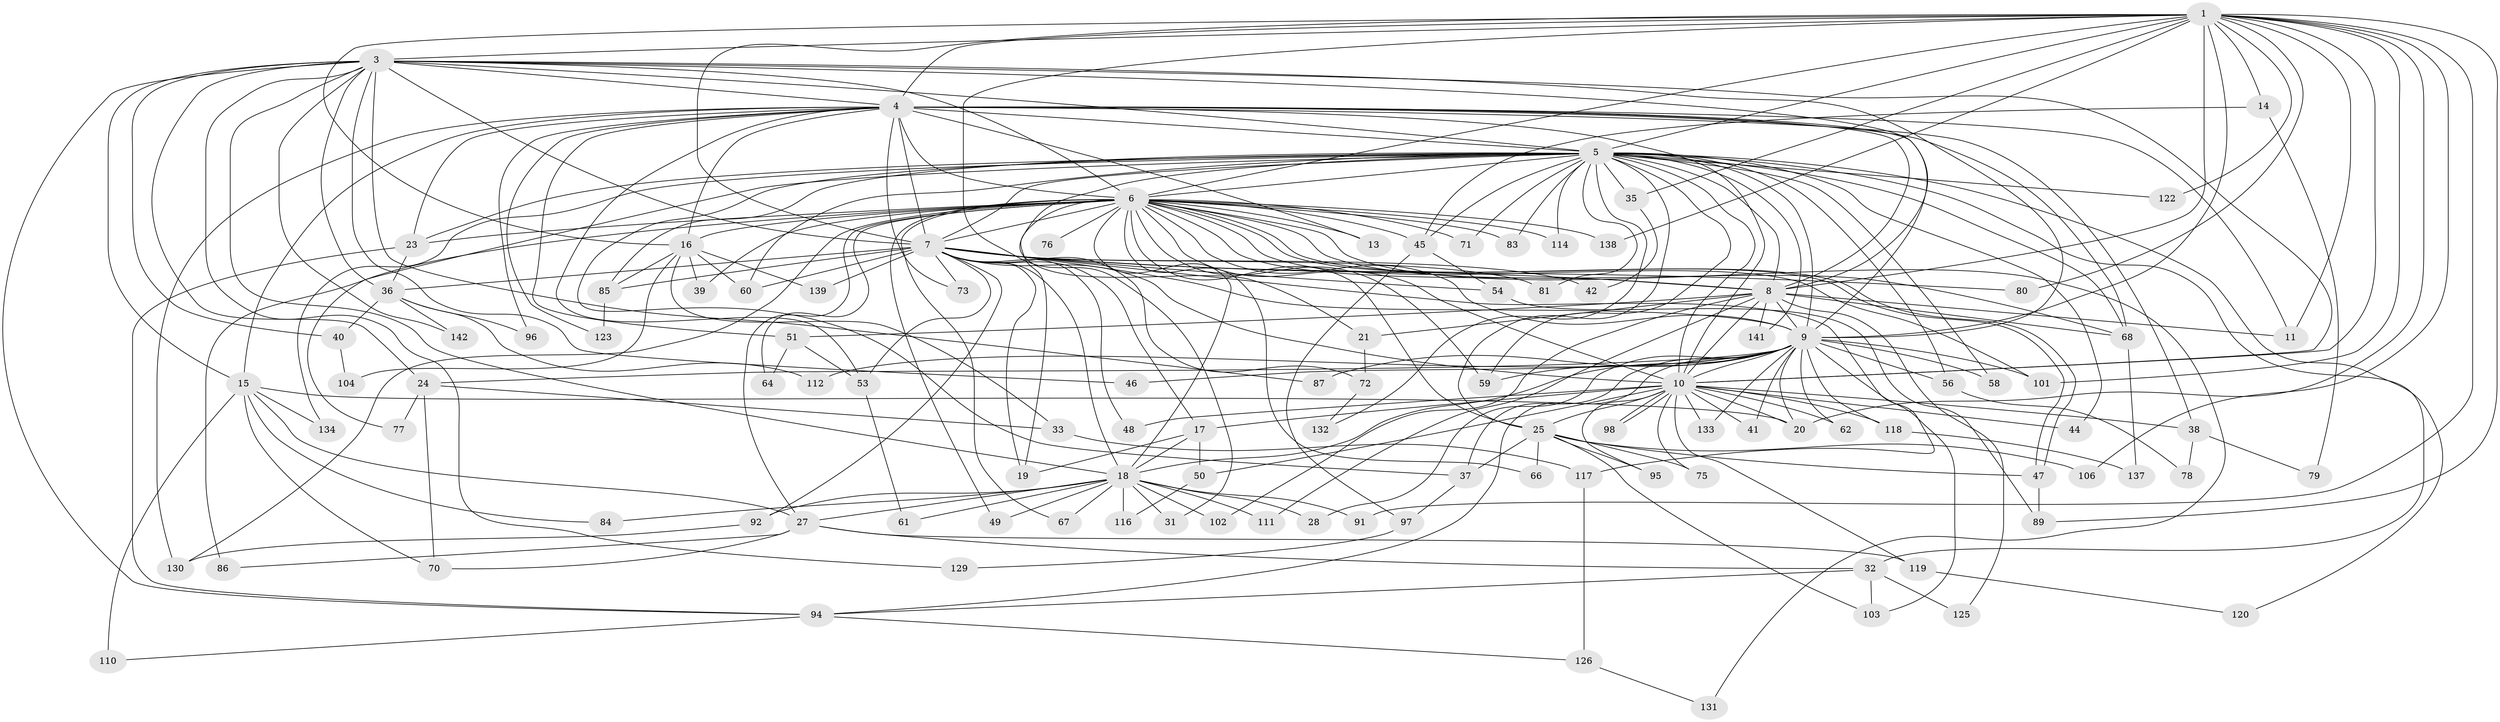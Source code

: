 // Generated by graph-tools (version 1.1) at 2025/23/03/03/25 07:23:37]
// undirected, 108 vertices, 260 edges
graph export_dot {
graph [start="1"]
  node [color=gray90,style=filled];
  1 [super="+2"];
  3 [super="+26"];
  4 [super="+124"];
  5 [super="+12"];
  6 [super="+52"];
  7 [super="+43"];
  8 [super="+109"];
  9 [super="+22"];
  10 [super="+34"];
  11 [super="+105"];
  13;
  14;
  15 [super="+29"];
  16 [super="+57"];
  17 [super="+143"];
  18 [super="+30"];
  19 [super="+93"];
  20 [super="+65"];
  21;
  23;
  24;
  25 [super="+55"];
  27 [super="+108"];
  28;
  31;
  32 [super="+99"];
  33;
  35;
  36 [super="+69"];
  37 [super="+82"];
  38;
  39;
  40;
  41;
  42;
  44;
  45 [super="+74"];
  46;
  47 [super="+128"];
  48;
  49;
  50;
  51;
  53 [super="+63"];
  54;
  56;
  58;
  59 [super="+90"];
  60 [super="+88"];
  61;
  62;
  64;
  66;
  67;
  68 [super="+107"];
  70 [super="+100"];
  71;
  72;
  73;
  75;
  76;
  77;
  78;
  79;
  80;
  81;
  83;
  84;
  85 [super="+121"];
  86 [super="+127"];
  87;
  89 [super="+115"];
  91;
  92;
  94 [super="+135"];
  95;
  96;
  97;
  98;
  101 [super="+113"];
  102;
  103 [super="+140"];
  104;
  106;
  110;
  111;
  112;
  114;
  116;
  117;
  118;
  119;
  120;
  122;
  123;
  125;
  126;
  129;
  130 [super="+136"];
  131;
  132;
  133;
  134;
  137;
  138;
  139;
  141;
  142;
  1 -- 3 [weight=2];
  1 -- 4 [weight=2];
  1 -- 5 [weight=2];
  1 -- 6 [weight=2];
  1 -- 7 [weight=2];
  1 -- 8 [weight=2];
  1 -- 9 [weight=2];
  1 -- 10 [weight=2];
  1 -- 14 [weight=2];
  1 -- 20;
  1 -- 35;
  1 -- 101;
  1 -- 106;
  1 -- 122;
  1 -- 138;
  1 -- 16;
  1 -- 80;
  1 -- 89;
  1 -- 91;
  1 -- 31;
  1 -- 11;
  3 -- 4;
  3 -- 5;
  3 -- 6;
  3 -- 7;
  3 -- 8;
  3 -- 9;
  3 -- 10;
  3 -- 15;
  3 -- 24;
  3 -- 40;
  3 -- 129;
  3 -- 142;
  3 -- 18;
  3 -- 87;
  3 -- 46;
  3 -- 94;
  3 -- 36;
  4 -- 5;
  4 -- 6;
  4 -- 7;
  4 -- 8;
  4 -- 9;
  4 -- 10;
  4 -- 11;
  4 -- 13;
  4 -- 15;
  4 -- 23;
  4 -- 38;
  4 -- 51;
  4 -- 53;
  4 -- 73;
  4 -- 96;
  4 -- 123;
  4 -- 130;
  4 -- 16;
  4 -- 68;
  5 -- 6;
  5 -- 7 [weight=2];
  5 -- 8;
  5 -- 9 [weight=2];
  5 -- 10;
  5 -- 21;
  5 -- 23;
  5 -- 32;
  5 -- 35;
  5 -- 37;
  5 -- 44;
  5 -- 45;
  5 -- 58;
  5 -- 59;
  5 -- 60;
  5 -- 71;
  5 -- 77;
  5 -- 81;
  5 -- 83;
  5 -- 114;
  5 -- 132;
  5 -- 134;
  5 -- 141;
  5 -- 56;
  5 -- 122;
  5 -- 120;
  5 -- 25;
  5 -- 85;
  5 -- 68;
  6 -- 7;
  6 -- 8;
  6 -- 9;
  6 -- 10;
  6 -- 13;
  6 -- 16;
  6 -- 18;
  6 -- 25;
  6 -- 27;
  6 -- 39;
  6 -- 47;
  6 -- 47;
  6 -- 49;
  6 -- 64;
  6 -- 66;
  6 -- 67;
  6 -- 68;
  6 -- 71;
  6 -- 76 [weight=2];
  6 -- 83;
  6 -- 86 [weight=2];
  6 -- 101;
  6 -- 114;
  6 -- 130;
  6 -- 131;
  6 -- 138;
  6 -- 23;
  6 -- 19;
  6 -- 59;
  6 -- 45;
  7 -- 8;
  7 -- 9;
  7 -- 10;
  7 -- 17 [weight=2];
  7 -- 19;
  7 -- 36;
  7 -- 42;
  7 -- 48;
  7 -- 54;
  7 -- 73;
  7 -- 80;
  7 -- 85;
  7 -- 92;
  7 -- 117;
  7 -- 139;
  7 -- 81;
  7 -- 53;
  7 -- 72;
  7 -- 60;
  7 -- 18;
  8 -- 9;
  8 -- 10;
  8 -- 11;
  8 -- 21;
  8 -- 51;
  8 -- 68 [weight=2];
  8 -- 102;
  8 -- 111;
  8 -- 125;
  8 -- 141;
  9 -- 10;
  9 -- 20;
  9 -- 24;
  9 -- 28;
  9 -- 37;
  9 -- 41;
  9 -- 46;
  9 -- 56;
  9 -- 58;
  9 -- 59;
  9 -- 62;
  9 -- 87;
  9 -- 94;
  9 -- 112;
  9 -- 118;
  9 -- 133;
  9 -- 18;
  9 -- 103;
  9 -- 101;
  10 -- 17;
  10 -- 25 [weight=2];
  10 -- 38;
  10 -- 41;
  10 -- 44;
  10 -- 48;
  10 -- 50;
  10 -- 62;
  10 -- 98;
  10 -- 98;
  10 -- 118;
  10 -- 119;
  10 -- 133;
  10 -- 75;
  10 -- 95;
  10 -- 20;
  14 -- 45;
  14 -- 79;
  15 -- 110;
  15 -- 20;
  15 -- 84;
  15 -- 134;
  15 -- 70;
  15 -- 27;
  16 -- 33;
  16 -- 39;
  16 -- 60;
  16 -- 104;
  16 -- 139;
  16 -- 85;
  17 -- 18;
  17 -- 19;
  17 -- 50;
  18 -- 27;
  18 -- 28;
  18 -- 31;
  18 -- 61;
  18 -- 67;
  18 -- 91;
  18 -- 92;
  18 -- 111;
  18 -- 49;
  18 -- 116;
  18 -- 84;
  18 -- 102;
  21 -- 72;
  23 -- 36;
  23 -- 94;
  24 -- 33;
  24 -- 77;
  24 -- 70;
  25 -- 75;
  25 -- 95;
  25 -- 103;
  25 -- 106;
  25 -- 66;
  25 -- 47;
  25 -- 37;
  27 -- 32;
  27 -- 70;
  27 -- 86;
  27 -- 119;
  32 -- 103;
  32 -- 125;
  32 -- 94;
  33 -- 117;
  35 -- 42;
  36 -- 40;
  36 -- 96;
  36 -- 112;
  36 -- 142;
  37 -- 97;
  38 -- 78;
  38 -- 79;
  40 -- 104;
  45 -- 54;
  45 -- 97;
  47 -- 89;
  50 -- 116;
  51 -- 64;
  51 -- 53;
  53 -- 61;
  54 -- 89;
  56 -- 78;
  68 -- 137;
  72 -- 132;
  85 -- 123;
  92 -- 130;
  94 -- 110;
  94 -- 126;
  97 -- 129;
  117 -- 126;
  118 -- 137;
  119 -- 120;
  126 -- 131;
}
